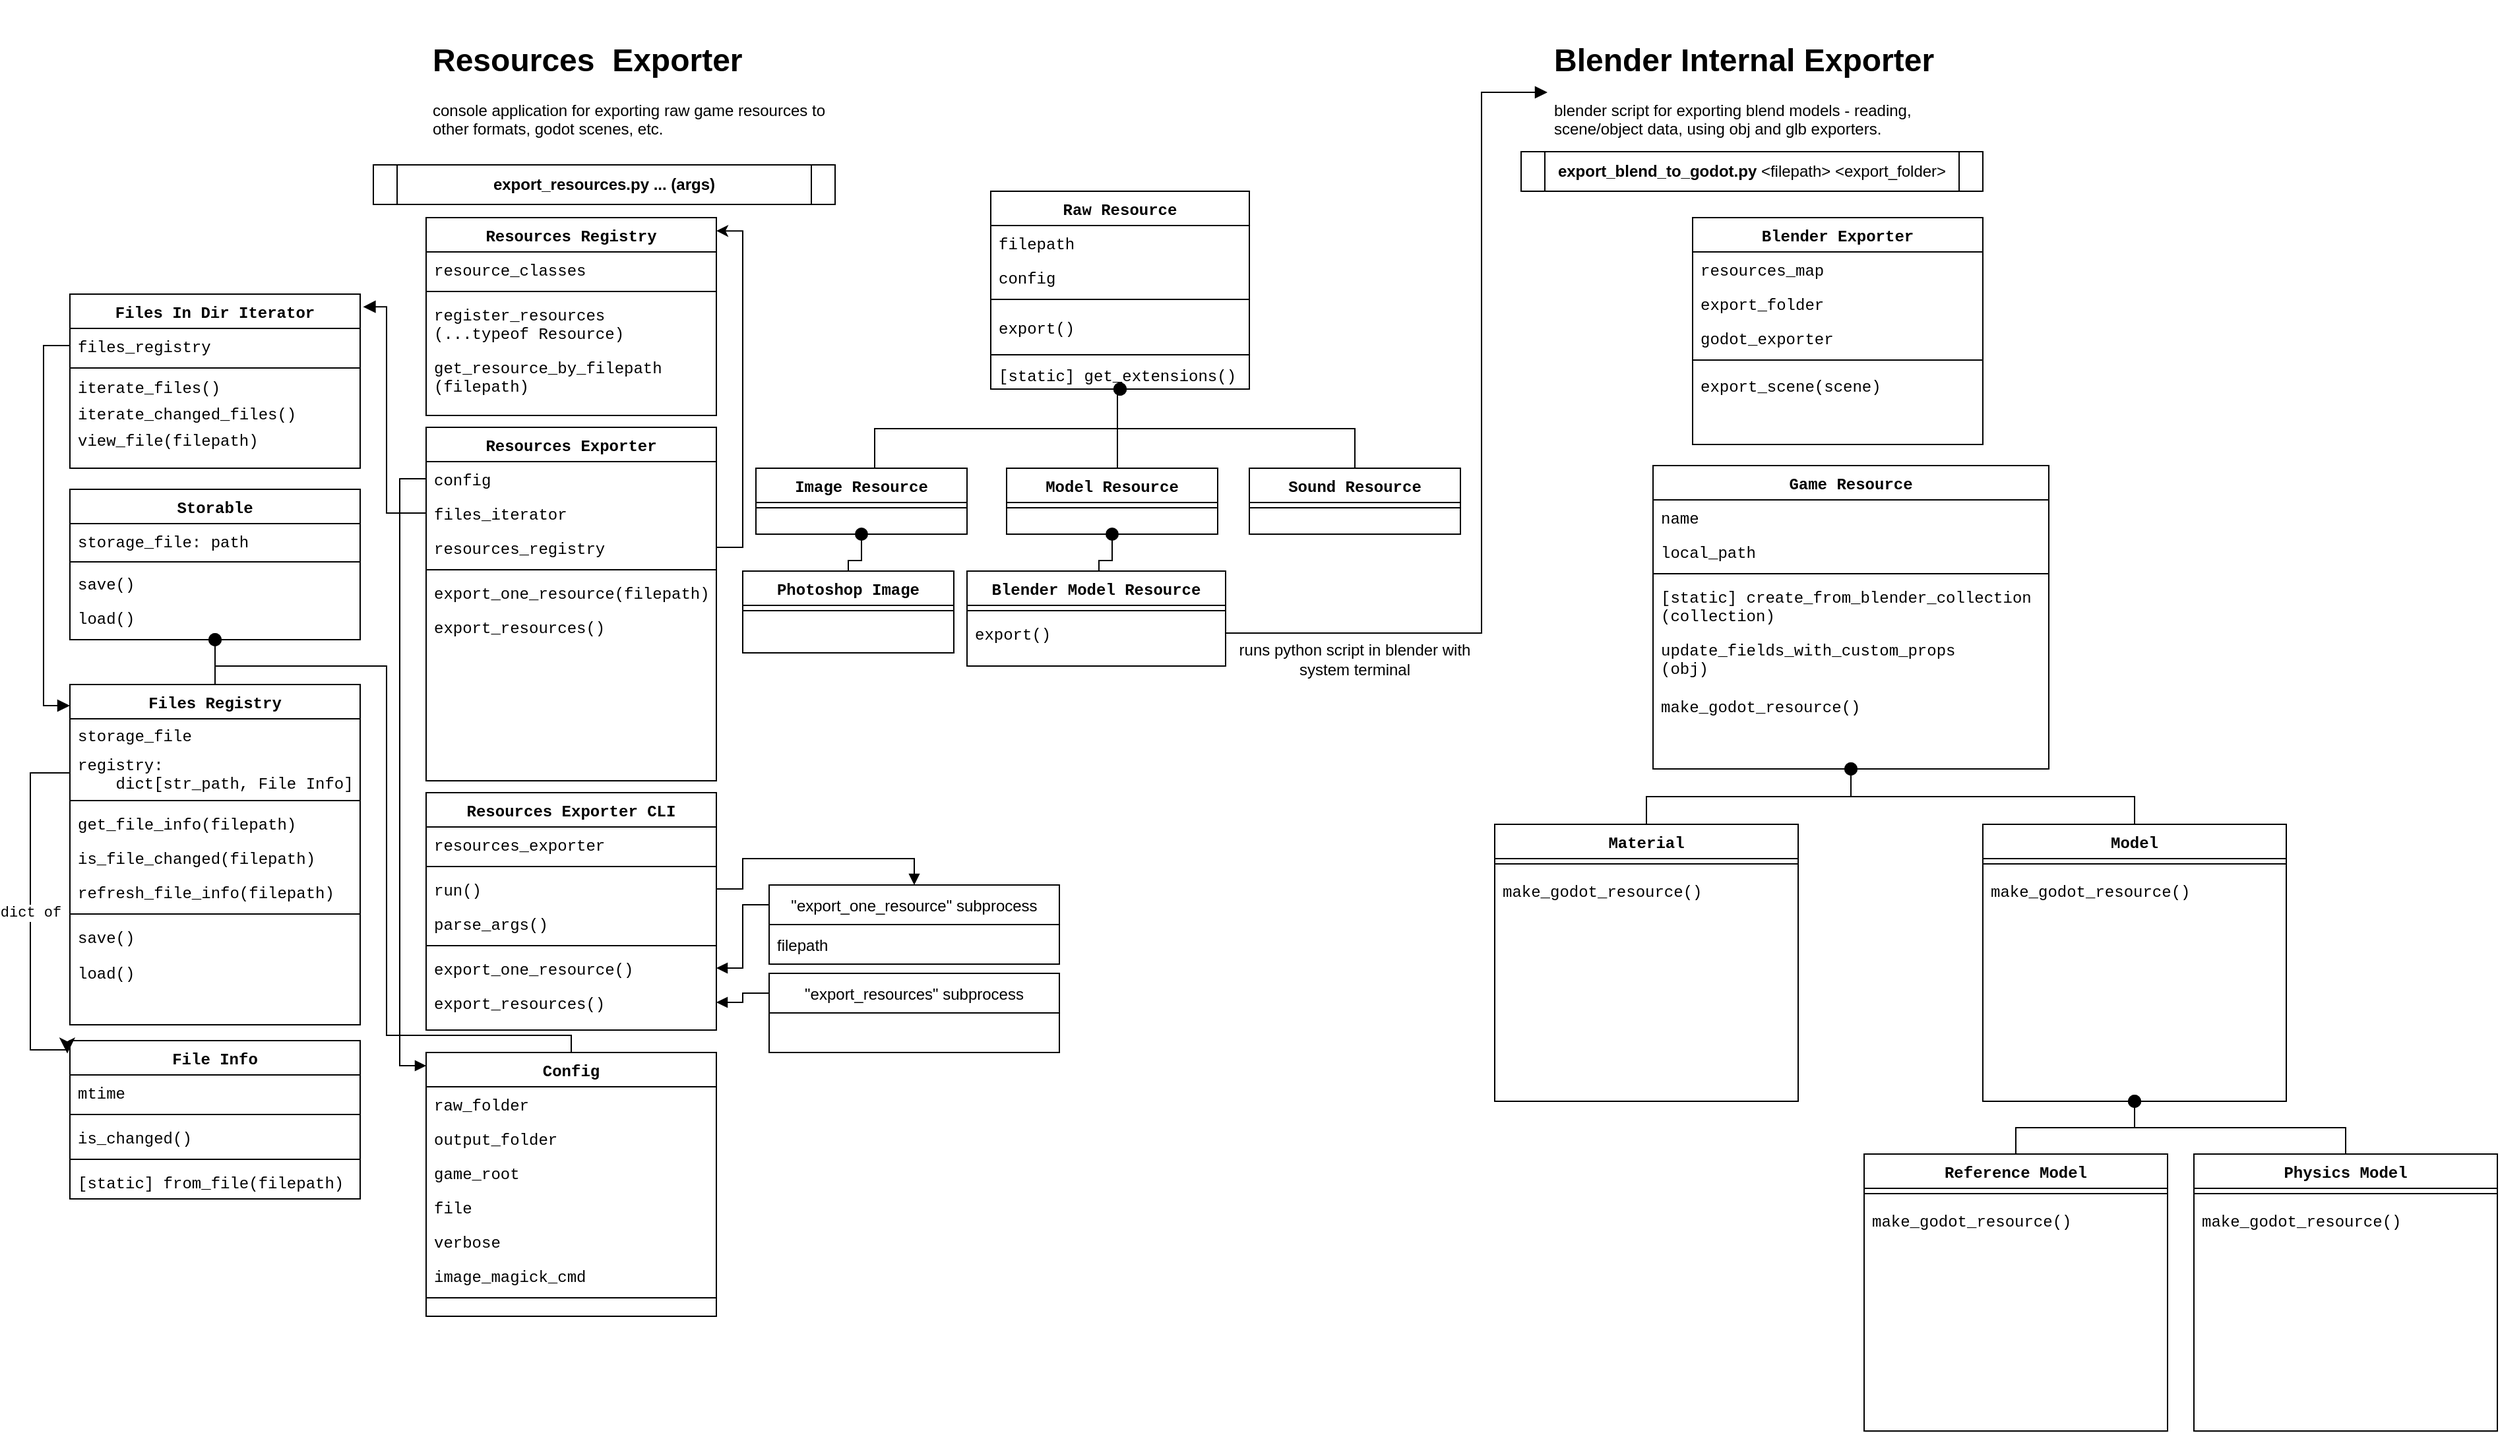 <mxfile>
    <diagram id="C5RBs43oDa-KdzZeNtuy" name="Page-1">
        <mxGraphModel dx="1926" dy="790" grid="1" gridSize="10" guides="1" tooltips="1" connect="1" arrows="1" fold="1" page="1" pageScale="1" pageWidth="827" pageHeight="1169" math="0" shadow="0">
            <root>
                <mxCell id="WIyWlLk6GJQsqaUBKTNV-0"/>
                <mxCell id="WIyWlLk6GJQsqaUBKTNV-1" parent="WIyWlLk6GJQsqaUBKTNV-0"/>
                <mxCell id="c6xl1h_z2JHwbLIEwf3H-21" value="Resources Exporter CLI" style="swimlane;fontStyle=1;align=center;verticalAlign=middle;childLayout=stackLayout;horizontal=1;startSize=26;horizontalStack=0;resizeParent=1;resizeLast=0;collapsible=1;marginBottom=0;rounded=0;shadow=0;strokeWidth=1;fontFamily=Courier New;fillColor=none;" parent="WIyWlLk6GJQsqaUBKTNV-1" vertex="1">
                    <mxGeometry x="-500" y="606" width="220" height="180" as="geometry">
                        <mxRectangle x="130" y="380" width="160" height="26" as="alternateBounds"/>
                    </mxGeometry>
                </mxCell>
                <mxCell id="jhQsmUmRTilyvKA3DxtM-33" value="resources_exporter" style="text;align=left;verticalAlign=middle;spacingLeft=4;spacingRight=4;overflow=hidden;rotatable=0;points=[[0,0.5],[1,0.5]];portConstraint=eastwest;fontFamily=Courier New;" parent="c6xl1h_z2JHwbLIEwf3H-21" vertex="1">
                    <mxGeometry y="26" width="220" height="26" as="geometry"/>
                </mxCell>
                <mxCell id="c6xl1h_z2JHwbLIEwf3H-24" value="" style="line;html=1;strokeWidth=1;align=left;verticalAlign=middle;spacingTop=-1;spacingLeft=3;spacingRight=3;rotatable=0;labelPosition=right;points=[];portConstraint=eastwest;fontFamily=Courier New;" parent="c6xl1h_z2JHwbLIEwf3H-21" vertex="1">
                    <mxGeometry y="52" width="220" height="8" as="geometry"/>
                </mxCell>
                <mxCell id="jhQsmUmRTilyvKA3DxtM-71" value="run()" style="text;align=left;verticalAlign=middle;spacingLeft=4;spacingRight=4;overflow=hidden;rotatable=0;points=[[0,0.5],[1,0.5]];portConstraint=eastwest;fontFamily=Courier New;" parent="c6xl1h_z2JHwbLIEwf3H-21" vertex="1">
                    <mxGeometry y="60" width="220" height="26" as="geometry"/>
                </mxCell>
                <mxCell id="jhQsmUmRTilyvKA3DxtM-89" value="parse_args()" style="text;align=left;verticalAlign=middle;spacingLeft=4;spacingRight=4;overflow=hidden;rotatable=0;points=[[0,0.5],[1,0.5]];portConstraint=eastwest;fontFamily=Courier New;" parent="c6xl1h_z2JHwbLIEwf3H-21" vertex="1">
                    <mxGeometry y="86" width="220" height="26" as="geometry"/>
                </mxCell>
                <mxCell id="jhQsmUmRTilyvKA3DxtM-87" value="" style="line;html=1;strokeWidth=1;align=left;verticalAlign=middle;spacingTop=-1;spacingLeft=3;spacingRight=3;rotatable=0;labelPosition=right;points=[];portConstraint=eastwest;fontFamily=Courier New;" parent="c6xl1h_z2JHwbLIEwf3H-21" vertex="1">
                    <mxGeometry y="112" width="220" height="8" as="geometry"/>
                </mxCell>
                <mxCell id="jhQsmUmRTilyvKA3DxtM-86" value="export_one_resource()" style="text;align=left;verticalAlign=middle;spacingLeft=4;spacingRight=4;overflow=hidden;rotatable=0;points=[[0,0.5],[1,0.5]];portConstraint=eastwest;fontFamily=Courier New;" parent="c6xl1h_z2JHwbLIEwf3H-21" vertex="1">
                    <mxGeometry y="120" width="220" height="26" as="geometry"/>
                </mxCell>
                <mxCell id="_D92xeyFvAOZaeoxFh6n-38" value="export_resources()" style="text;align=left;verticalAlign=middle;spacingLeft=4;spacingRight=4;overflow=hidden;rotatable=0;points=[[0,0.5],[1,0.5]];portConstraint=eastwest;fontFamily=Courier New;" parent="c6xl1h_z2JHwbLIEwf3H-21" vertex="1">
                    <mxGeometry y="146" width="220" height="26" as="geometry"/>
                </mxCell>
                <mxCell id="c6xl1h_z2JHwbLIEwf3H-27" value="Raw Resource" style="swimlane;fontStyle=1;align=center;verticalAlign=middle;childLayout=stackLayout;horizontal=1;startSize=26;horizontalStack=0;resizeParent=1;resizeLast=0;collapsible=1;marginBottom=0;rounded=0;shadow=0;strokeWidth=1;fontFamily=Courier New;" parent="WIyWlLk6GJQsqaUBKTNV-1" vertex="1">
                    <mxGeometry x="-72" y="150" width="196" height="150" as="geometry">
                        <mxRectangle x="130" y="380" width="160" height="26" as="alternateBounds"/>
                    </mxGeometry>
                </mxCell>
                <mxCell id="c6xl1h_z2JHwbLIEwf3H-28" value="filepath" style="text;align=left;verticalAlign=middle;spacingLeft=4;spacingRight=4;overflow=hidden;rotatable=0;points=[[0,0.5],[1,0.5]];portConstraint=eastwest;fontFamily=Courier New;" parent="c6xl1h_z2JHwbLIEwf3H-27" vertex="1">
                    <mxGeometry y="26" width="196" height="26" as="geometry"/>
                </mxCell>
                <mxCell id="19-NhH9bSRt3FmxIuw9o-63" value="config" style="text;align=left;verticalAlign=middle;spacingLeft=4;spacingRight=4;overflow=hidden;rotatable=0;points=[[0,0.5],[1,0.5]];portConstraint=eastwest;fontFamily=Courier New;" parent="c6xl1h_z2JHwbLIEwf3H-27" vertex="1">
                    <mxGeometry y="52" width="196" height="26" as="geometry"/>
                </mxCell>
                <mxCell id="c6xl1h_z2JHwbLIEwf3H-30" value="" style="line;html=1;strokeWidth=1;align=left;verticalAlign=middle;spacingTop=-1;spacingLeft=3;spacingRight=3;rotatable=0;labelPosition=right;points=[];portConstraint=eastwest;fontFamily=Courier New;" parent="c6xl1h_z2JHwbLIEwf3H-27" vertex="1">
                    <mxGeometry y="78" width="196" height="8" as="geometry"/>
                </mxCell>
                <mxCell id="c6xl1h_z2JHwbLIEwf3H-31" value="export()" style="text;align=left;verticalAlign=middle;spacingLeft=4;spacingRight=4;overflow=hidden;rotatable=0;points=[[0,0.5],[1,0.5]];portConstraint=eastwest;fontStyle=0;strokeColor=none;fontFamily=Courier New;" parent="c6xl1h_z2JHwbLIEwf3H-27" vertex="1">
                    <mxGeometry y="86" width="196" height="34" as="geometry"/>
                </mxCell>
                <mxCell id="_D92xeyFvAOZaeoxFh6n-43" value="" style="line;html=1;strokeWidth=1;align=left;verticalAlign=middle;spacingTop=-1;spacingLeft=3;spacingRight=3;rotatable=0;labelPosition=right;points=[];portConstraint=eastwest;fontFamily=Courier New;" parent="c6xl1h_z2JHwbLIEwf3H-27" vertex="1">
                    <mxGeometry y="120" width="196" height="8" as="geometry"/>
                </mxCell>
                <mxCell id="_D92xeyFvAOZaeoxFh6n-42" value="[static] get_extensions()" style="text;align=left;verticalAlign=middle;spacingLeft=4;spacingRight=4;overflow=hidden;rotatable=0;points=[[0,0.5],[1,0.5]];portConstraint=eastwest;fontStyle=0;fontFamily=Courier New;" parent="c6xl1h_z2JHwbLIEwf3H-27" vertex="1">
                    <mxGeometry y="128" width="196" height="22" as="geometry"/>
                </mxCell>
                <mxCell id="c6xl1h_z2JHwbLIEwf3H-65" style="edgeStyle=orthogonalEdgeStyle;rounded=0;orthogonalLoop=1;jettySize=auto;html=1;entryX=0.5;entryY=1;entryDx=0;entryDy=0;endArrow=oval;endFill=1;endSize=9;fontFamily=Courier New;verticalAlign=middle;" parent="WIyWlLk6GJQsqaUBKTNV-1" source="c6xl1h_z2JHwbLIEwf3H-39" target="c6xl1h_z2JHwbLIEwf3H-27" edge="1">
                    <mxGeometry relative="1" as="geometry">
                        <Array as="points">
                            <mxPoint x="-160" y="330"/>
                            <mxPoint x="24" y="330"/>
                        </Array>
                    </mxGeometry>
                </mxCell>
                <mxCell id="c6xl1h_z2JHwbLIEwf3H-39" value="Image Resource" style="swimlane;fontStyle=1;align=center;verticalAlign=middle;childLayout=stackLayout;horizontal=1;startSize=26;horizontalStack=0;resizeParent=1;resizeLast=0;collapsible=1;marginBottom=0;rounded=0;shadow=0;strokeWidth=1;fontFamily=Courier New;backgroundColor=#000;backgroundOutline=0;sketch=0;glass=0;swimlaneLine=1;" parent="WIyWlLk6GJQsqaUBKTNV-1" vertex="1">
                    <mxGeometry x="-250" y="360" width="160" height="50" as="geometry">
                        <mxRectangle x="130" y="380" width="160" height="26" as="alternateBounds"/>
                    </mxGeometry>
                </mxCell>
                <mxCell id="c6xl1h_z2JHwbLIEwf3H-41" value="" style="line;html=1;strokeWidth=1;align=left;verticalAlign=middle;spacingTop=-1;spacingLeft=3;spacingRight=3;rotatable=0;labelPosition=right;points=[];portConstraint=eastwest;fontFamily=Courier New;" parent="c6xl1h_z2JHwbLIEwf3H-39" vertex="1">
                    <mxGeometry y="26" width="160" height="8" as="geometry"/>
                </mxCell>
                <mxCell id="c6xl1h_z2JHwbLIEwf3H-64" style="edgeStyle=orthogonalEdgeStyle;rounded=0;orthogonalLoop=1;jettySize=auto;html=1;entryX=0.5;entryY=1;entryDx=0;entryDy=0;endArrow=oval;endFill=1;endSize=9;fontFamily=Courier New;verticalAlign=middle;" parent="WIyWlLk6GJQsqaUBKTNV-1" source="c6xl1h_z2JHwbLIEwf3H-45" target="c6xl1h_z2JHwbLIEwf3H-27" edge="1">
                    <mxGeometry relative="1" as="geometry">
                        <Array as="points">
                            <mxPoint x="24" y="330"/>
                            <mxPoint x="24" y="330"/>
                        </Array>
                    </mxGeometry>
                </mxCell>
                <mxCell id="c6xl1h_z2JHwbLIEwf3H-45" value="Model Resource" style="swimlane;fontStyle=1;align=center;verticalAlign=middle;childLayout=stackLayout;horizontal=1;startSize=26;horizontalStack=0;resizeParent=1;resizeLast=0;collapsible=1;marginBottom=0;rounded=0;shadow=0;strokeWidth=1;fontFamily=Courier New;" parent="WIyWlLk6GJQsqaUBKTNV-1" vertex="1">
                    <mxGeometry x="-60" y="360" width="160" height="50" as="geometry">
                        <mxRectangle x="130" y="380" width="160" height="26" as="alternateBounds"/>
                    </mxGeometry>
                </mxCell>
                <mxCell id="c6xl1h_z2JHwbLIEwf3H-47" value="" style="line;html=1;strokeWidth=1;align=left;verticalAlign=middle;spacingTop=-1;spacingLeft=3;spacingRight=3;rotatable=0;labelPosition=right;points=[];portConstraint=eastwest;fontFamily=Courier New;" parent="c6xl1h_z2JHwbLIEwf3H-45" vertex="1">
                    <mxGeometry y="26" width="160" height="8" as="geometry"/>
                </mxCell>
                <mxCell id="c6xl1h_z2JHwbLIEwf3H-63" style="edgeStyle=orthogonalEdgeStyle;rounded=0;orthogonalLoop=1;jettySize=auto;html=1;entryX=0.5;entryY=1;entryDx=0;entryDy=0;endArrow=oval;endFill=1;endSize=9;fontFamily=Courier New;verticalAlign=middle;" parent="WIyWlLk6GJQsqaUBKTNV-1" source="c6xl1h_z2JHwbLIEwf3H-52" target="c6xl1h_z2JHwbLIEwf3H-27" edge="1">
                    <mxGeometry relative="1" as="geometry">
                        <Array as="points">
                            <mxPoint x="204" y="330"/>
                            <mxPoint x="24" y="330"/>
                        </Array>
                    </mxGeometry>
                </mxCell>
                <mxCell id="c6xl1h_z2JHwbLIEwf3H-52" value="Sound Resource" style="swimlane;fontStyle=1;align=center;verticalAlign=middle;childLayout=stackLayout;horizontal=1;startSize=26;horizontalStack=0;resizeParent=1;resizeLast=0;collapsible=1;marginBottom=0;rounded=0;shadow=0;strokeWidth=1;fontFamily=Courier New;" parent="WIyWlLk6GJQsqaUBKTNV-1" vertex="1">
                    <mxGeometry x="124" y="360" width="160" height="50" as="geometry">
                        <mxRectangle x="560" y="820" width="160" height="26" as="alternateBounds"/>
                    </mxGeometry>
                </mxCell>
                <mxCell id="c6xl1h_z2JHwbLIEwf3H-54" value="" style="line;html=1;strokeWidth=1;align=left;verticalAlign=middle;spacingTop=-1;spacingLeft=3;spacingRight=3;rotatable=0;labelPosition=right;points=[];portConstraint=eastwest;fontFamily=Courier New;" parent="c6xl1h_z2JHwbLIEwf3H-52" vertex="1">
                    <mxGeometry y="26" width="160" height="8" as="geometry"/>
                </mxCell>
                <mxCell id="jhQsmUmRTilyvKA3DxtM-18" style="edgeStyle=orthogonalEdgeStyle;rounded=0;orthogonalLoop=1;jettySize=auto;html=1;entryX=0.5;entryY=1;entryDx=0;entryDy=0;endArrow=oval;endFill=1;endSize=9;verticalAlign=middle;" parent="WIyWlLk6GJQsqaUBKTNV-1" source="jhQsmUmRTilyvKA3DxtM-16" target="c6xl1h_z2JHwbLIEwf3H-45" edge="1">
                    <mxGeometry relative="1" as="geometry">
                        <Array as="points">
                            <mxPoint x="10" y="430"/>
                            <mxPoint x="20" y="430"/>
                        </Array>
                    </mxGeometry>
                </mxCell>
                <mxCell id="jhQsmUmRTilyvKA3DxtM-16" value="Blender Model Resource" style="swimlane;fontStyle=1;align=center;verticalAlign=middle;childLayout=stackLayout;horizontal=1;startSize=26;horizontalStack=0;resizeParent=1;resizeLast=0;collapsible=1;marginBottom=0;rounded=0;shadow=0;strokeWidth=1;fontFamily=Courier New;" parent="WIyWlLk6GJQsqaUBKTNV-1" vertex="1">
                    <mxGeometry x="-90" y="438" width="196" height="72" as="geometry">
                        <mxRectangle x="130" y="380" width="160" height="26" as="alternateBounds"/>
                    </mxGeometry>
                </mxCell>
                <mxCell id="jhQsmUmRTilyvKA3DxtM-17" value="" style="line;html=1;strokeWidth=1;align=left;verticalAlign=middle;spacingTop=-1;spacingLeft=3;spacingRight=3;rotatable=0;labelPosition=right;points=[];portConstraint=eastwest;fontFamily=Courier New;" parent="jhQsmUmRTilyvKA3DxtM-16" vertex="1">
                    <mxGeometry y="26" width="196" height="8" as="geometry"/>
                </mxCell>
                <mxCell id="jhQsmUmRTilyvKA3DxtM-109" value="export()" style="text;align=left;verticalAlign=middle;spacingLeft=4;spacingRight=4;overflow=hidden;rotatable=0;points=[[0,0.5],[1,0.5]];portConstraint=eastwest;fontStyle=0;strokeColor=none;fontFamily=Courier New;" parent="jhQsmUmRTilyvKA3DxtM-16" vertex="1">
                    <mxGeometry y="34" width="196" height="26" as="geometry"/>
                </mxCell>
                <mxCell id="jhQsmUmRTilyvKA3DxtM-23" style="edgeStyle=orthogonalEdgeStyle;rounded=0;orthogonalLoop=1;jettySize=auto;html=1;entryX=0.5;entryY=1;entryDx=0;entryDy=0;endArrow=oval;endFill=1;endSize=9;verticalAlign=middle;" parent="WIyWlLk6GJQsqaUBKTNV-1" source="jhQsmUmRTilyvKA3DxtM-21" target="c6xl1h_z2JHwbLIEwf3H-39" edge="1">
                    <mxGeometry relative="1" as="geometry">
                        <Array as="points">
                            <mxPoint x="-180" y="430"/>
                            <mxPoint x="-170" y="430"/>
                        </Array>
                    </mxGeometry>
                </mxCell>
                <mxCell id="jhQsmUmRTilyvKA3DxtM-21" value="Photoshop Image" style="swimlane;fontStyle=1;align=center;verticalAlign=middle;childLayout=stackLayout;horizontal=1;startSize=26;horizontalStack=0;resizeParent=1;resizeLast=0;collapsible=1;marginBottom=0;rounded=0;shadow=0;strokeWidth=1;fontFamily=Courier New;" parent="WIyWlLk6GJQsqaUBKTNV-1" vertex="1">
                    <mxGeometry x="-260" y="438" width="160" height="62" as="geometry">
                        <mxRectangle x="130" y="380" width="160" height="26" as="alternateBounds"/>
                    </mxGeometry>
                </mxCell>
                <mxCell id="jhQsmUmRTilyvKA3DxtM-22" value="" style="line;html=1;strokeWidth=1;align=left;verticalAlign=middle;spacingTop=-1;spacingLeft=3;spacingRight=3;rotatable=0;labelPosition=right;points=[];portConstraint=eastwest;fontFamily=Courier New;" parent="jhQsmUmRTilyvKA3DxtM-21" vertex="1">
                    <mxGeometry y="26" width="160" height="8" as="geometry"/>
                </mxCell>
                <mxCell id="jhQsmUmRTilyvKA3DxtM-34" value="Resources Exporter" style="swimlane;fontStyle=1;align=center;verticalAlign=middle;childLayout=stackLayout;horizontal=1;startSize=26;horizontalStack=0;resizeParent=1;resizeLast=0;collapsible=1;marginBottom=0;rounded=0;shadow=0;strokeWidth=1;fontFamily=Courier New;" parent="WIyWlLk6GJQsqaUBKTNV-1" vertex="1">
                    <mxGeometry x="-500" y="329" width="220" height="268" as="geometry">
                        <mxRectangle x="130" y="380" width="160" height="26" as="alternateBounds"/>
                    </mxGeometry>
                </mxCell>
                <mxCell id="jhQsmUmRTilyvKA3DxtM-126" value="config" style="text;align=left;verticalAlign=middle;spacingLeft=4;spacingRight=4;overflow=hidden;rotatable=0;points=[[0,0.5],[1,0.5]];portConstraint=eastwest;fontFamily=Courier New;" parent="jhQsmUmRTilyvKA3DxtM-34" vertex="1">
                    <mxGeometry y="26" width="220" height="26" as="geometry"/>
                </mxCell>
                <mxCell id="jhQsmUmRTilyvKA3DxtM-155" value="files_iterator" style="text;align=left;verticalAlign=middle;spacingLeft=4;spacingRight=4;overflow=hidden;rotatable=0;points=[[0,0.5],[1,0.5]];portConstraint=eastwest;fontFamily=Courier New;" parent="jhQsmUmRTilyvKA3DxtM-34" vertex="1">
                    <mxGeometry y="52" width="220" height="26" as="geometry"/>
                </mxCell>
                <mxCell id="sBPC1AFE9dZ-S-b9SYO--12" value="resources_registry" style="text;align=left;verticalAlign=middle;spacingLeft=4;spacingRight=4;overflow=hidden;rotatable=0;points=[[0,0.5],[1,0.5]];portConstraint=eastwest;fontFamily=Courier New;" parent="jhQsmUmRTilyvKA3DxtM-34" vertex="1">
                    <mxGeometry y="78" width="220" height="26" as="geometry"/>
                </mxCell>
                <mxCell id="jhQsmUmRTilyvKA3DxtM-36" value="" style="line;html=1;strokeWidth=1;align=left;verticalAlign=middle;spacingTop=-1;spacingLeft=3;spacingRight=3;rotatable=0;labelPosition=right;points=[];portConstraint=eastwest;fontFamily=Courier New;" parent="jhQsmUmRTilyvKA3DxtM-34" vertex="1">
                    <mxGeometry y="104" width="220" height="8" as="geometry"/>
                </mxCell>
                <mxCell id="jhQsmUmRTilyvKA3DxtM-37" value="export_one_resource(filepath)" style="text;align=left;verticalAlign=middle;spacingLeft=4;spacingRight=4;overflow=hidden;rotatable=0;points=[[0,0.5],[1,0.5]];portConstraint=eastwest;fontFamily=Courier New;" parent="jhQsmUmRTilyvKA3DxtM-34" vertex="1">
                    <mxGeometry y="112" width="220" height="26" as="geometry"/>
                </mxCell>
                <mxCell id="jhQsmUmRTilyvKA3DxtM-96" value="export_resources()" style="text;align=left;verticalAlign=middle;spacingLeft=4;spacingRight=4;overflow=hidden;rotatable=0;points=[[0,0.5],[1,0.5]];portConstraint=eastwest;fontFamily=Courier New;" parent="jhQsmUmRTilyvKA3DxtM-34" vertex="1">
                    <mxGeometry y="138" width="220" height="26" as="geometry"/>
                </mxCell>
                <mxCell id="19-NhH9bSRt3FmxIuw9o-41" style="edgeStyle=orthogonalEdgeStyle;rounded=0;orthogonalLoop=1;jettySize=auto;html=1;entryX=0.5;entryY=1;entryDx=0;entryDy=0;endSize=9;endArrow=oval;endFill=1;exitX=0.5;exitY=0;exitDx=0;exitDy=0;" parent="WIyWlLk6GJQsqaUBKTNV-1" source="jhQsmUmRTilyvKA3DxtM-60" target="jhQsmUmRTilyvKA3DxtM-72" edge="1">
                    <mxGeometry relative="1" as="geometry">
                        <Array as="points">
                            <mxPoint x="-390" y="790"/>
                            <mxPoint x="-530" y="790"/>
                            <mxPoint x="-530" y="510"/>
                            <mxPoint x="-660" y="510"/>
                        </Array>
                    </mxGeometry>
                </mxCell>
                <mxCell id="jhQsmUmRTilyvKA3DxtM-60" value="Config" style="swimlane;fontStyle=1;align=center;verticalAlign=middle;childLayout=stackLayout;horizontal=1;startSize=26;horizontalStack=0;resizeParent=1;resizeLast=0;collapsible=1;marginBottom=0;rounded=0;shadow=0;strokeWidth=1;fontFamily=Courier New;" parent="WIyWlLk6GJQsqaUBKTNV-1" vertex="1">
                    <mxGeometry x="-500" y="803" width="220" height="200" as="geometry">
                        <mxRectangle x="130" y="380" width="160" height="26" as="alternateBounds"/>
                    </mxGeometry>
                </mxCell>
                <mxCell id="jhQsmUmRTilyvKA3DxtM-62" value="raw_folder" style="text;align=left;verticalAlign=middle;spacingLeft=4;spacingRight=4;overflow=hidden;rotatable=0;points=[[0,0.5],[1,0.5]];portConstraint=eastwest;fontFamily=Courier New;" parent="jhQsmUmRTilyvKA3DxtM-60" vertex="1">
                    <mxGeometry y="26" width="220" height="26" as="geometry"/>
                </mxCell>
                <mxCell id="jhQsmUmRTilyvKA3DxtM-63" value="output_folder" style="text;align=left;verticalAlign=middle;spacingLeft=4;spacingRight=4;overflow=hidden;rotatable=0;points=[[0,0.5],[1,0.5]];portConstraint=eastwest;fontFamily=Courier New;" parent="jhQsmUmRTilyvKA3DxtM-60" vertex="1">
                    <mxGeometry y="52" width="220" height="26" as="geometry"/>
                </mxCell>
                <mxCell id="jhQsmUmRTilyvKA3DxtM-64" value="game_root" style="text;align=left;verticalAlign=middle;spacingLeft=4;spacingRight=4;overflow=hidden;rotatable=0;points=[[0,0.5],[1,0.5]];portConstraint=eastwest;fontFamily=Courier New;" parent="jhQsmUmRTilyvKA3DxtM-60" vertex="1">
                    <mxGeometry y="78" width="220" height="26" as="geometry"/>
                </mxCell>
                <mxCell id="jhQsmUmRTilyvKA3DxtM-65" value="file" style="text;align=left;verticalAlign=middle;spacingLeft=4;spacingRight=4;overflow=hidden;rotatable=0;points=[[0,0.5],[1,0.5]];portConstraint=eastwest;fontFamily=Courier New;" parent="jhQsmUmRTilyvKA3DxtM-60" vertex="1">
                    <mxGeometry y="104" width="220" height="26" as="geometry"/>
                </mxCell>
                <mxCell id="jhQsmUmRTilyvKA3DxtM-66" value="verbose" style="text;align=left;verticalAlign=middle;spacingLeft=4;spacingRight=4;overflow=hidden;rotatable=0;points=[[0,0.5],[1,0.5]];portConstraint=eastwest;fontFamily=Courier New;" parent="jhQsmUmRTilyvKA3DxtM-60" vertex="1">
                    <mxGeometry y="130" width="220" height="26" as="geometry"/>
                </mxCell>
                <mxCell id="jhQsmUmRTilyvKA3DxtM-67" value="image_magick_cmd" style="text;align=left;verticalAlign=middle;spacingLeft=4;spacingRight=4;overflow=hidden;rotatable=0;points=[[0,0.5],[1,0.5]];portConstraint=eastwest;fontFamily=Courier New;" parent="jhQsmUmRTilyvKA3DxtM-60" vertex="1">
                    <mxGeometry y="156" width="220" height="26" as="geometry"/>
                </mxCell>
                <mxCell id="jhQsmUmRTilyvKA3DxtM-68" value="" style="line;html=1;strokeWidth=1;align=left;verticalAlign=middle;spacingTop=-1;spacingLeft=3;spacingRight=3;rotatable=0;labelPosition=right;points=[];portConstraint=eastwest;fontFamily=Courier New;" parent="jhQsmUmRTilyvKA3DxtM-60" vertex="1">
                    <mxGeometry y="182" width="220" height="8" as="geometry"/>
                </mxCell>
                <mxCell id="jhQsmUmRTilyvKA3DxtM-72" value="Storable" style="swimlane;fontStyle=1;align=center;verticalAlign=middle;childLayout=stackLayout;horizontal=1;startSize=26;horizontalStack=0;resizeParent=1;resizeLast=0;collapsible=1;marginBottom=0;rounded=0;shadow=0;strokeWidth=1;fontFamily=Courier New;" parent="WIyWlLk6GJQsqaUBKTNV-1" vertex="1">
                    <mxGeometry x="-770" y="376" width="220" height="114" as="geometry">
                        <mxRectangle x="130" y="380" width="160" height="26" as="alternateBounds"/>
                    </mxGeometry>
                </mxCell>
                <mxCell id="jhQsmUmRTilyvKA3DxtM-73" value="storage_file: path" style="text;align=left;verticalAlign=middle;spacingLeft=4;spacingRight=4;overflow=hidden;rotatable=0;points=[[0,0.5],[1,0.5]];portConstraint=eastwest;fontFamily=Courier New;" parent="jhQsmUmRTilyvKA3DxtM-72" vertex="1">
                    <mxGeometry y="26" width="220" height="26" as="geometry"/>
                </mxCell>
                <mxCell id="19-NhH9bSRt3FmxIuw9o-34" value="" style="line;html=1;strokeWidth=1;align=left;verticalAlign=middle;spacingTop=-1;spacingLeft=3;spacingRight=3;rotatable=0;labelPosition=right;points=[];portConstraint=eastwest;fontFamily=Courier New;" parent="jhQsmUmRTilyvKA3DxtM-72" vertex="1">
                    <mxGeometry y="52" width="220" height="6" as="geometry"/>
                </mxCell>
                <mxCell id="19-NhH9bSRt3FmxIuw9o-36" value="save()" style="text;align=left;verticalAlign=middle;spacingLeft=4;spacingRight=4;overflow=hidden;rotatable=0;points=[[0,0.5],[1,0.5]];portConstraint=eastwest;fontFamily=Courier New;" parent="jhQsmUmRTilyvKA3DxtM-72" vertex="1">
                    <mxGeometry y="58" width="220" height="26" as="geometry"/>
                </mxCell>
                <mxCell id="19-NhH9bSRt3FmxIuw9o-35" value="load()" style="text;align=left;verticalAlign=middle;spacingLeft=4;spacingRight=4;overflow=hidden;rotatable=0;points=[[0,0.5],[1,0.5]];portConstraint=eastwest;fontFamily=Courier New;" parent="jhQsmUmRTilyvKA3DxtM-72" vertex="1">
                    <mxGeometry y="84" width="220" height="26" as="geometry"/>
                </mxCell>
                <mxCell id="jhQsmUmRTilyvKA3DxtM-103" value="Blender Exporter" style="swimlane;fontStyle=1;align=center;verticalAlign=middle;childLayout=stackLayout;horizontal=1;startSize=26;horizontalStack=0;resizeParent=1;resizeLast=0;collapsible=1;marginBottom=0;rounded=0;shadow=0;strokeWidth=1;fontFamily=Courier New;" parent="WIyWlLk6GJQsqaUBKTNV-1" vertex="1">
                    <mxGeometry x="460" y="170" width="220" height="172" as="geometry">
                        <mxRectangle x="130" y="380" width="160" height="26" as="alternateBounds"/>
                    </mxGeometry>
                </mxCell>
                <mxCell id="jhQsmUmRTilyvKA3DxtM-104" value="resources_map" style="text;align=left;verticalAlign=middle;spacingLeft=4;spacingRight=4;overflow=hidden;rotatable=0;points=[[0,0.5],[1,0.5]];portConstraint=eastwest;fontFamily=Courier New;" parent="jhQsmUmRTilyvKA3DxtM-103" vertex="1">
                    <mxGeometry y="26" width="220" height="26" as="geometry"/>
                </mxCell>
                <mxCell id="FAX2SLDaxfP_9uKnrwLs-0" value="export_folder" style="text;align=left;verticalAlign=middle;spacingLeft=4;spacingRight=4;overflow=hidden;rotatable=0;points=[[0,0.5],[1,0.5]];portConstraint=eastwest;fontFamily=Courier New;" parent="jhQsmUmRTilyvKA3DxtM-103" vertex="1">
                    <mxGeometry y="52" width="220" height="26" as="geometry"/>
                </mxCell>
                <mxCell id="l1i0Z05MDgAVGQ6-mwnq-31" value="godot_exporter" style="text;align=left;verticalAlign=middle;spacingLeft=4;spacingRight=4;overflow=hidden;rotatable=0;points=[[0,0.5],[1,0.5]];portConstraint=eastwest;fontFamily=Courier New;" parent="jhQsmUmRTilyvKA3DxtM-103" vertex="1">
                    <mxGeometry y="78" width="220" height="26" as="geometry"/>
                </mxCell>
                <mxCell id="jhQsmUmRTilyvKA3DxtM-105" value="" style="line;html=1;strokeWidth=1;align=left;verticalAlign=middle;spacingTop=-1;spacingLeft=3;spacingRight=3;rotatable=0;labelPosition=right;points=[];portConstraint=eastwest;fontFamily=Courier New;" parent="jhQsmUmRTilyvKA3DxtM-103" vertex="1">
                    <mxGeometry y="104" width="220" height="8" as="geometry"/>
                </mxCell>
                <mxCell id="_D92xeyFvAOZaeoxFh6n-2" value="export_scene(scene)" style="text;align=left;verticalAlign=middle;spacingLeft=4;spacingRight=4;overflow=hidden;rotatable=0;points=[[0,0.5],[1,0.5]];portConstraint=eastwest;fontFamily=Courier New;" parent="jhQsmUmRTilyvKA3DxtM-103" vertex="1">
                    <mxGeometry y="112" width="220" height="30" as="geometry"/>
                </mxCell>
                <mxCell id="jhQsmUmRTilyvKA3DxtM-120" value="&lt;h1&gt;Resources&amp;nbsp; Exporter&lt;/h1&gt;&lt;div&gt;console application for exporting raw game resources to other formats, godot scenes, etc.&lt;/div&gt;" style="text;html=1;strokeColor=none;fillColor=none;spacing=5;spacingTop=-20;whiteSpace=wrap;overflow=hidden;rounded=0;verticalAlign=middle;" parent="WIyWlLk6GJQsqaUBKTNV-1" vertex="1">
                    <mxGeometry x="-500" y="20" width="330" height="110" as="geometry"/>
                </mxCell>
                <mxCell id="jhQsmUmRTilyvKA3DxtM-121" value="&lt;h1&gt;Blender Internal Exporter&lt;/h1&gt;&lt;div&gt;blender script for exporting blend models - reading, scene/object data, using obj and glb exporters.&lt;/div&gt;" style="text;html=1;strokeColor=none;fillColor=none;spacing=5;spacingTop=-20;whiteSpace=wrap;overflow=hidden;rounded=0;verticalAlign=middle;" parent="WIyWlLk6GJQsqaUBKTNV-1" vertex="1">
                    <mxGeometry x="350" y="20" width="330" height="110" as="geometry"/>
                </mxCell>
                <mxCell id="jhQsmUmRTilyvKA3DxtM-124" style="edgeStyle=orthogonalEdgeStyle;rounded=0;orthogonalLoop=1;jettySize=auto;html=1;entryX=0;entryY=0.5;entryDx=0;entryDy=0;endArrow=block;endFill=1;endSize=7;verticalAlign=middle;" parent="WIyWlLk6GJQsqaUBKTNV-1" source="jhQsmUmRTilyvKA3DxtM-109" target="jhQsmUmRTilyvKA3DxtM-121" edge="1">
                    <mxGeometry relative="1" as="geometry">
                        <Array as="points">
                            <mxPoint x="300" y="485"/>
                            <mxPoint x="300" y="75"/>
                        </Array>
                    </mxGeometry>
                </mxCell>
                <mxCell id="jhQsmUmRTilyvKA3DxtM-125" value="runs python script in blender with system terminal" style="text;html=1;align=center;verticalAlign=middle;whiteSpace=wrap;rounded=0;" parent="WIyWlLk6GJQsqaUBKTNV-1" vertex="1">
                    <mxGeometry x="114" y="490" width="180" height="30" as="geometry"/>
                </mxCell>
                <mxCell id="jhQsmUmRTilyvKA3DxtM-132" value="Files In Dir Iterator" style="swimlane;fontStyle=1;align=center;verticalAlign=middle;childLayout=stackLayout;horizontal=1;startSize=26;horizontalStack=0;resizeParent=1;resizeLast=0;collapsible=1;marginBottom=0;rounded=0;shadow=0;strokeWidth=1;fontFamily=Courier New;fillColor=none;" parent="WIyWlLk6GJQsqaUBKTNV-1" vertex="1">
                    <mxGeometry x="-770" y="228" width="220" height="132" as="geometry">
                        <mxRectangle x="130" y="380" width="160" height="26" as="alternateBounds"/>
                    </mxGeometry>
                </mxCell>
                <mxCell id="jhQsmUmRTilyvKA3DxtM-133" value="files_registry" style="text;align=left;verticalAlign=middle;spacingLeft=4;spacingRight=4;overflow=hidden;rotatable=0;points=[[0,0.5],[1,0.5]];portConstraint=eastwest;fontFamily=Courier New;" parent="jhQsmUmRTilyvKA3DxtM-132" vertex="1">
                    <mxGeometry y="26" width="220" height="26" as="geometry"/>
                </mxCell>
                <mxCell id="jhQsmUmRTilyvKA3DxtM-134" value="" style="line;html=1;strokeWidth=1;align=left;verticalAlign=middle;spacingTop=-1;spacingLeft=3;spacingRight=3;rotatable=0;labelPosition=right;points=[];portConstraint=eastwest;fontFamily=Courier New;" parent="jhQsmUmRTilyvKA3DxtM-132" vertex="1">
                    <mxGeometry y="52" width="220" height="8" as="geometry"/>
                </mxCell>
                <mxCell id="jhQsmUmRTilyvKA3DxtM-135" value="iterate_files()" style="text;align=left;verticalAlign=middle;spacingLeft=4;spacingRight=4;overflow=hidden;rotatable=0;points=[[0,0.5],[1,0.5]];portConstraint=eastwest;fontFamily=Courier New;" parent="jhQsmUmRTilyvKA3DxtM-132" vertex="1">
                    <mxGeometry y="60" width="220" height="20" as="geometry"/>
                </mxCell>
                <mxCell id="jhQsmUmRTilyvKA3DxtM-149" value="iterate_changed_files()" style="text;align=left;verticalAlign=middle;spacingLeft=4;spacingRight=4;overflow=hidden;rotatable=0;points=[[0,0.5],[1,0.5]];portConstraint=eastwest;fontFamily=Courier New;" parent="jhQsmUmRTilyvKA3DxtM-132" vertex="1">
                    <mxGeometry y="80" width="220" height="20" as="geometry"/>
                </mxCell>
                <mxCell id="19-NhH9bSRt3FmxIuw9o-50" value="view_file(filepath)" style="text;align=left;verticalAlign=middle;spacingLeft=4;spacingRight=4;overflow=hidden;rotatable=0;points=[[0,0.5],[1,0.5]];portConstraint=eastwest;fontFamily=Courier New;" parent="jhQsmUmRTilyvKA3DxtM-132" vertex="1">
                    <mxGeometry y="100" width="220" height="20" as="geometry"/>
                </mxCell>
                <mxCell id="19-NhH9bSRt3FmxIuw9o-42" style="edgeStyle=orthogonalEdgeStyle;rounded=0;orthogonalLoop=1;jettySize=auto;html=1;entryX=0.5;entryY=1;entryDx=0;entryDy=0;endArrow=oval;endFill=1;endSize=9;" parent="WIyWlLk6GJQsqaUBKTNV-1" source="jhQsmUmRTilyvKA3DxtM-140" target="jhQsmUmRTilyvKA3DxtM-72" edge="1">
                    <mxGeometry relative="1" as="geometry"/>
                </mxCell>
                <mxCell id="jhQsmUmRTilyvKA3DxtM-140" value="Files Registry" style="swimlane;fontStyle=1;align=center;verticalAlign=middle;childLayout=stackLayout;horizontal=1;startSize=26;horizontalStack=0;resizeParent=1;resizeLast=0;collapsible=1;marginBottom=0;rounded=0;shadow=0;strokeWidth=1;fontFamily=Courier New;fillColor=none;" parent="WIyWlLk6GJQsqaUBKTNV-1" vertex="1">
                    <mxGeometry x="-770" y="524" width="220" height="258" as="geometry">
                        <mxRectangle x="130" y="380" width="160" height="26" as="alternateBounds"/>
                    </mxGeometry>
                </mxCell>
                <mxCell id="19-NhH9bSRt3FmxIuw9o-14" value="storage_file" style="text;align=left;verticalAlign=middle;spacingLeft=4;spacingRight=4;overflow=hidden;rotatable=0;points=[[0,0.5],[1,0.5]];portConstraint=eastwest;fontFamily=Courier New;" parent="jhQsmUmRTilyvKA3DxtM-140" vertex="1">
                    <mxGeometry y="26" width="220" height="24" as="geometry"/>
                </mxCell>
                <mxCell id="jhQsmUmRTilyvKA3DxtM-152" value="registry: &#10;    dict[str_path, File Info]" style="text;align=left;verticalAlign=middle;spacingLeft=4;spacingRight=4;overflow=hidden;rotatable=0;points=[[0,0.5],[1,0.5]];portConstraint=eastwest;fontFamily=Courier New;" parent="jhQsmUmRTilyvKA3DxtM-140" vertex="1">
                    <mxGeometry y="50" width="220" height="34" as="geometry"/>
                </mxCell>
                <mxCell id="jhQsmUmRTilyvKA3DxtM-142" value="" style="line;html=1;strokeWidth=1;align=left;verticalAlign=middle;spacingTop=-1;spacingLeft=3;spacingRight=3;rotatable=0;labelPosition=right;points=[];portConstraint=eastwest;fontFamily=Courier New;" parent="jhQsmUmRTilyvKA3DxtM-140" vertex="1">
                    <mxGeometry y="84" width="220" height="8" as="geometry"/>
                </mxCell>
                <mxCell id="jhQsmUmRTilyvKA3DxtM-143" value="get_file_info(filepath)" style="text;align=left;verticalAlign=middle;spacingLeft=4;spacingRight=4;overflow=hidden;rotatable=0;points=[[0,0.5],[1,0.5]];portConstraint=eastwest;fontFamily=Courier New;" parent="jhQsmUmRTilyvKA3DxtM-140" vertex="1">
                    <mxGeometry y="92" width="220" height="26" as="geometry"/>
                </mxCell>
                <mxCell id="jhQsmUmRTilyvKA3DxtM-150" value="is_file_changed(filepath)" style="text;align=left;verticalAlign=middle;spacingLeft=4;spacingRight=4;overflow=hidden;rotatable=0;points=[[0,0.5],[1,0.5]];portConstraint=eastwest;fontFamily=Courier New;" parent="jhQsmUmRTilyvKA3DxtM-140" vertex="1">
                    <mxGeometry y="118" width="220" height="26" as="geometry"/>
                </mxCell>
                <mxCell id="jhQsmUmRTilyvKA3DxtM-151" value="refresh_file_info(filepath)" style="text;align=left;verticalAlign=middle;spacingLeft=4;spacingRight=4;overflow=hidden;rotatable=0;points=[[0,0.5],[1,0.5]];portConstraint=eastwest;fontFamily=Courier New;" parent="jhQsmUmRTilyvKA3DxtM-140" vertex="1">
                    <mxGeometry y="144" width="220" height="26" as="geometry"/>
                </mxCell>
                <mxCell id="jhQsmUmRTilyvKA3DxtM-145" value="" style="line;html=1;strokeWidth=1;align=left;verticalAlign=middle;spacingTop=-1;spacingLeft=3;spacingRight=3;rotatable=0;labelPosition=right;points=[];portConstraint=eastwest;fontFamily=Courier New;" parent="jhQsmUmRTilyvKA3DxtM-140" vertex="1">
                    <mxGeometry y="170" width="220" height="8" as="geometry"/>
                </mxCell>
                <mxCell id="jhQsmUmRTilyvKA3DxtM-146" value="save()" style="text;align=left;verticalAlign=middle;spacingLeft=4;spacingRight=4;overflow=hidden;rotatable=0;points=[[0,0.5],[1,0.5]];portConstraint=eastwest;fontFamily=Courier New;" parent="jhQsmUmRTilyvKA3DxtM-140" vertex="1">
                    <mxGeometry y="178" width="220" height="26" as="geometry"/>
                </mxCell>
                <mxCell id="jhQsmUmRTilyvKA3DxtM-147" value="load()" style="text;align=left;verticalAlign=middle;spacingLeft=4;spacingRight=4;overflow=hidden;rotatable=0;points=[[0,0.5],[1,0.5]];portConstraint=eastwest;fontFamily=Courier New;" parent="jhQsmUmRTilyvKA3DxtM-140" vertex="1">
                    <mxGeometry y="204" width="220" height="28" as="geometry"/>
                </mxCell>
                <mxCell id="jhQsmUmRTilyvKA3DxtM-154" style="edgeStyle=orthogonalEdgeStyle;rounded=0;orthogonalLoop=1;jettySize=auto;html=1;entryX=0;entryY=0.062;entryDx=0;entryDy=0;entryPerimeter=0;endArrow=block;endFill=1;endSize=7;verticalAlign=middle;" parent="WIyWlLk6GJQsqaUBKTNV-1" source="jhQsmUmRTilyvKA3DxtM-133" target="jhQsmUmRTilyvKA3DxtM-140" edge="1">
                    <mxGeometry relative="1" as="geometry"/>
                </mxCell>
                <mxCell id="jhQsmUmRTilyvKA3DxtM-157" style="edgeStyle=orthogonalEdgeStyle;rounded=0;orthogonalLoop=1;jettySize=auto;html=1;exitX=0;exitY=0.5;exitDx=0;exitDy=0;entryX=1.01;entryY=0.073;entryDx=0;entryDy=0;entryPerimeter=0;endArrow=block;endFill=1;endSize=7;verticalAlign=middle;" parent="WIyWlLk6GJQsqaUBKTNV-1" source="jhQsmUmRTilyvKA3DxtM-155" target="jhQsmUmRTilyvKA3DxtM-132" edge="1">
                    <mxGeometry relative="1" as="geometry">
                        <Array as="points">
                            <mxPoint x="-530" y="394"/>
                            <mxPoint x="-530" y="238"/>
                        </Array>
                    </mxGeometry>
                </mxCell>
                <mxCell id="jhQsmUmRTilyvKA3DxtM-167" value="Game Resource" style="swimlane;fontStyle=1;align=center;verticalAlign=middle;childLayout=stackLayout;horizontal=1;startSize=26;horizontalStack=0;resizeParent=1;resizeLast=0;collapsible=1;marginBottom=0;rounded=0;shadow=0;strokeWidth=1;fontFamily=Courier New;" parent="WIyWlLk6GJQsqaUBKTNV-1" vertex="1">
                    <mxGeometry x="430" y="358" width="300" height="230" as="geometry">
                        <mxRectangle x="130" y="380" width="160" height="26" as="alternateBounds"/>
                    </mxGeometry>
                </mxCell>
                <mxCell id="jhQsmUmRTilyvKA3DxtM-168" value="name" style="text;align=left;verticalAlign=middle;spacingLeft=4;spacingRight=4;overflow=hidden;rotatable=0;points=[[0,0.5],[1,0.5]];portConstraint=eastwest;fontFamily=Courier New;" parent="jhQsmUmRTilyvKA3DxtM-167" vertex="1">
                    <mxGeometry y="26" width="300" height="26" as="geometry"/>
                </mxCell>
                <mxCell id="jhQsmUmRTilyvKA3DxtM-171" value="local_path" style="text;align=left;verticalAlign=middle;spacingLeft=4;spacingRight=4;overflow=hidden;rotatable=0;points=[[0,0.5],[1,0.5]];portConstraint=eastwest;fontFamily=Courier New;" parent="jhQsmUmRTilyvKA3DxtM-167" vertex="1">
                    <mxGeometry y="52" width="300" height="26" as="geometry"/>
                </mxCell>
                <mxCell id="jhQsmUmRTilyvKA3DxtM-169" value="" style="line;html=1;strokeWidth=1;align=left;verticalAlign=middle;spacingTop=-1;spacingLeft=3;spacingRight=3;rotatable=0;labelPosition=right;points=[];portConstraint=eastwest;fontFamily=Courier New;" parent="jhQsmUmRTilyvKA3DxtM-167" vertex="1">
                    <mxGeometry y="78" width="300" height="8" as="geometry"/>
                </mxCell>
                <mxCell id="FAX2SLDaxfP_9uKnrwLs-10" value="[static] create_from_blender_collection&#10;(collection)" style="text;align=left;verticalAlign=middle;spacingLeft=4;spacingRight=4;overflow=hidden;rotatable=0;points=[[0,0.5],[1,0.5]];portConstraint=eastwest;fontFamily=Courier New;" parent="jhQsmUmRTilyvKA3DxtM-167" vertex="1">
                    <mxGeometry y="86" width="300" height="40" as="geometry"/>
                </mxCell>
                <mxCell id="l1i0Z05MDgAVGQ6-mwnq-30" value="update_fields_with_custom_props&#10;(obj)" style="text;align=left;verticalAlign=middle;spacingLeft=4;spacingRight=4;overflow=hidden;rotatable=0;points=[[0,0.5],[1,0.5]];portConstraint=eastwest;fontFamily=Courier New;" parent="jhQsmUmRTilyvKA3DxtM-167" vertex="1">
                    <mxGeometry y="126" width="300" height="40" as="geometry"/>
                </mxCell>
                <mxCell id="_D92xeyFvAOZaeoxFh6n-46" value="make_godot_resource()" style="text;align=left;verticalAlign=middle;spacingLeft=4;spacingRight=4;overflow=hidden;rotatable=0;points=[[0,0.5],[1,0.5]];portConstraint=eastwest;fontFamily=Courier New;" parent="jhQsmUmRTilyvKA3DxtM-167" vertex="1">
                    <mxGeometry y="166" width="300" height="32" as="geometry"/>
                </mxCell>
                <mxCell id="_D92xeyFvAOZaeoxFh6n-5" style="edgeStyle=orthogonalEdgeStyle;rounded=0;orthogonalLoop=1;jettySize=auto;html=1;entryX=0.5;entryY=1;entryDx=0;entryDy=0;endArrow=oval;endFill=1;endSize=9;" parent="WIyWlLk6GJQsqaUBKTNV-1" source="Fz757tC6q_jjBpkj7Crt-7" target="l1i0Z05MDgAVGQ6-mwnq-33" edge="1">
                    <mxGeometry relative="1" as="geometry"/>
                </mxCell>
                <mxCell id="Fz757tC6q_jjBpkj7Crt-7" value="Reference Model" style="swimlane;fontStyle=1;align=center;verticalAlign=middle;childLayout=stackLayout;horizontal=1;startSize=26;horizontalStack=0;resizeParent=1;resizeLast=0;collapsible=1;marginBottom=0;rounded=0;shadow=0;strokeWidth=1;fontFamily=Courier New;" parent="WIyWlLk6GJQsqaUBKTNV-1" vertex="1">
                    <mxGeometry x="590" y="880" width="230" height="210" as="geometry">
                        <mxRectangle x="130" y="380" width="160" height="26" as="alternateBounds"/>
                    </mxGeometry>
                </mxCell>
                <mxCell id="Fz757tC6q_jjBpkj7Crt-12" value="" style="line;html=1;strokeWidth=1;align=left;verticalAlign=middle;spacingTop=-1;spacingLeft=3;spacingRight=3;rotatable=0;labelPosition=right;points=[];portConstraint=eastwest;fontFamily=Courier New;" parent="Fz757tC6q_jjBpkj7Crt-7" vertex="1">
                    <mxGeometry y="26" width="230" height="8" as="geometry"/>
                </mxCell>
                <mxCell id="l1i0Z05MDgAVGQ6-mwnq-27" value="make_godot_resource()" style="text;align=left;verticalAlign=middle;spacingLeft=4;spacingRight=4;overflow=hidden;rotatable=0;points=[[0,0.5],[1,0.5]];portConstraint=eastwest;fontFamily=Courier New;" parent="Fz757tC6q_jjBpkj7Crt-7" vertex="1">
                    <mxGeometry y="34" width="230" height="32" as="geometry"/>
                </mxCell>
                <mxCell id="_D92xeyFvAOZaeoxFh6n-6" style="edgeStyle=orthogonalEdgeStyle;rounded=0;orthogonalLoop=1;jettySize=auto;html=1;entryX=0.5;entryY=1;entryDx=0;entryDy=0;endArrow=oval;endFill=1;endSize=9;" parent="WIyWlLk6GJQsqaUBKTNV-1" source="Fz757tC6q_jjBpkj7Crt-16" target="l1i0Z05MDgAVGQ6-mwnq-33" edge="1">
                    <mxGeometry relative="1" as="geometry"/>
                </mxCell>
                <mxCell id="Fz757tC6q_jjBpkj7Crt-16" value="Physics Model" style="swimlane;fontStyle=1;align=center;verticalAlign=middle;childLayout=stackLayout;horizontal=1;startSize=26;horizontalStack=0;resizeParent=1;resizeLast=0;collapsible=1;marginBottom=0;rounded=0;shadow=0;strokeWidth=1;fontFamily=Courier New;" parent="WIyWlLk6GJQsqaUBKTNV-1" vertex="1">
                    <mxGeometry x="840" y="880" width="230" height="210" as="geometry">
                        <mxRectangle x="130" y="380" width="160" height="26" as="alternateBounds"/>
                    </mxGeometry>
                </mxCell>
                <mxCell id="Fz757tC6q_jjBpkj7Crt-21" value="" style="line;html=1;strokeWidth=1;align=left;verticalAlign=middle;spacingTop=-1;spacingLeft=3;spacingRight=3;rotatable=0;labelPosition=right;points=[];portConstraint=eastwest;fontFamily=Courier New;" parent="Fz757tC6q_jjBpkj7Crt-16" vertex="1">
                    <mxGeometry y="26" width="230" height="8" as="geometry"/>
                </mxCell>
                <mxCell id="l1i0Z05MDgAVGQ6-mwnq-28" value="make_godot_resource()" style="text;align=left;verticalAlign=middle;spacingLeft=4;spacingRight=4;overflow=hidden;rotatable=0;points=[[0,0.5],[1,0.5]];portConstraint=eastwest;fontFamily=Courier New;" parent="Fz757tC6q_jjBpkj7Crt-16" vertex="1">
                    <mxGeometry y="34" width="230" height="32" as="geometry"/>
                </mxCell>
                <mxCell id="_D92xeyFvAOZaeoxFh6n-8" style="edgeStyle=orthogonalEdgeStyle;rounded=0;orthogonalLoop=1;jettySize=auto;html=1;entryX=0.5;entryY=1;entryDx=0;entryDy=0;endArrow=oval;endFill=1;endSize=9;" parent="WIyWlLk6GJQsqaUBKTNV-1" source="l1i0Z05MDgAVGQ6-mwnq-33" target="jhQsmUmRTilyvKA3DxtM-167" edge="1">
                    <mxGeometry relative="1" as="geometry"/>
                </mxCell>
                <mxCell id="l1i0Z05MDgAVGQ6-mwnq-33" value="Model" style="swimlane;fontStyle=1;align=center;verticalAlign=middle;childLayout=stackLayout;horizontal=1;startSize=26;horizontalStack=0;resizeParent=1;resizeLast=0;collapsible=1;marginBottom=0;rounded=0;shadow=0;strokeWidth=1;fontFamily=Courier New;" parent="WIyWlLk6GJQsqaUBKTNV-1" vertex="1">
                    <mxGeometry x="680" y="630" width="230" height="210" as="geometry">
                        <mxRectangle x="130" y="380" width="160" height="26" as="alternateBounds"/>
                    </mxGeometry>
                </mxCell>
                <mxCell id="l1i0Z05MDgAVGQ6-mwnq-34" value="" style="line;html=1;strokeWidth=1;align=left;verticalAlign=middle;spacingTop=-1;spacingLeft=3;spacingRight=3;rotatable=0;labelPosition=right;points=[];portConstraint=eastwest;fontFamily=Courier New;" parent="l1i0Z05MDgAVGQ6-mwnq-33" vertex="1">
                    <mxGeometry y="26" width="230" height="8" as="geometry"/>
                </mxCell>
                <mxCell id="l1i0Z05MDgAVGQ6-mwnq-35" value="make_godot_resource()" style="text;align=left;verticalAlign=middle;spacingLeft=4;spacingRight=4;overflow=hidden;rotatable=0;points=[[0,0.5],[1,0.5]];portConstraint=eastwest;fontFamily=Courier New;" parent="l1i0Z05MDgAVGQ6-mwnq-33" vertex="1">
                    <mxGeometry y="34" width="230" height="32" as="geometry"/>
                </mxCell>
                <mxCell id="_D92xeyFvAOZaeoxFh6n-7" style="edgeStyle=orthogonalEdgeStyle;rounded=0;orthogonalLoop=1;jettySize=auto;html=1;entryX=0.5;entryY=1;entryDx=0;entryDy=0;endArrow=oval;endFill=1;endSize=9;" parent="WIyWlLk6GJQsqaUBKTNV-1" source="l1i0Z05MDgAVGQ6-mwnq-40" target="jhQsmUmRTilyvKA3DxtM-167" edge="1">
                    <mxGeometry relative="1" as="geometry"/>
                </mxCell>
                <mxCell id="l1i0Z05MDgAVGQ6-mwnq-40" value="Material" style="swimlane;fontStyle=1;align=center;verticalAlign=middle;childLayout=stackLayout;horizontal=1;startSize=26;horizontalStack=0;resizeParent=1;resizeLast=0;collapsible=1;marginBottom=0;rounded=0;shadow=0;strokeWidth=1;fontFamily=Courier New;" parent="WIyWlLk6GJQsqaUBKTNV-1" vertex="1">
                    <mxGeometry x="310" y="630" width="230" height="210" as="geometry">
                        <mxRectangle x="130" y="380" width="160" height="26" as="alternateBounds"/>
                    </mxGeometry>
                </mxCell>
                <mxCell id="l1i0Z05MDgAVGQ6-mwnq-41" value="" style="line;html=1;strokeWidth=1;align=left;verticalAlign=middle;spacingTop=-1;spacingLeft=3;spacingRight=3;rotatable=0;labelPosition=right;points=[];portConstraint=eastwest;fontFamily=Courier New;" parent="l1i0Z05MDgAVGQ6-mwnq-40" vertex="1">
                    <mxGeometry y="26" width="230" height="8" as="geometry"/>
                </mxCell>
                <mxCell id="l1i0Z05MDgAVGQ6-mwnq-42" value="make_godot_resource()" style="text;align=left;verticalAlign=middle;spacingLeft=4;spacingRight=4;overflow=hidden;rotatable=0;points=[[0,0.5],[1,0.5]];portConstraint=eastwest;fontFamily=Courier New;" parent="l1i0Z05MDgAVGQ6-mwnq-40" vertex="1">
                    <mxGeometry y="34" width="230" height="32" as="geometry"/>
                </mxCell>
                <mxCell id="_D92xeyFvAOZaeoxFh6n-0" value="&lt;b&gt;export_blend_to_godot.py &lt;/b&gt;&amp;lt;filepath&amp;gt; &amp;lt;export_folder&amp;gt;" style="shape=process;whiteSpace=wrap;html=1;backgroundOutline=1;align=center;size=0.052;" parent="WIyWlLk6GJQsqaUBKTNV-1" vertex="1">
                    <mxGeometry x="330" y="120" width="350" height="30" as="geometry"/>
                </mxCell>
                <mxCell id="_D92xeyFvAOZaeoxFh6n-22" value="&lt;b&gt;export_resources.py ... (args)&lt;/b&gt;" style="shape=process;whiteSpace=wrap;html=1;backgroundOutline=1;align=center;size=0.052;" parent="WIyWlLk6GJQsqaUBKTNV-1" vertex="1">
                    <mxGeometry x="-540" y="130" width="350" height="30" as="geometry"/>
                </mxCell>
                <mxCell id="_D92xeyFvAOZaeoxFh6n-25" style="edgeStyle=orthogonalEdgeStyle;rounded=0;orthogonalLoop=1;jettySize=auto;html=1;entryX=0;entryY=0.05;entryDx=0;entryDy=0;entryPerimeter=0;endArrow=block;endFill=1;endSize=6;" parent="WIyWlLk6GJQsqaUBKTNV-1" source="jhQsmUmRTilyvKA3DxtM-126" target="jhQsmUmRTilyvKA3DxtM-60" edge="1">
                    <mxGeometry relative="1" as="geometry"/>
                </mxCell>
                <mxCell id="_D92xeyFvAOZaeoxFh6n-37" style="edgeStyle=orthogonalEdgeStyle;rounded=0;orthogonalLoop=1;jettySize=auto;html=1;entryX=1;entryY=0.5;entryDx=0;entryDy=0;endArrow=block;endFill=1;endSize=6;exitX=0;exitY=0.25;exitDx=0;exitDy=0;" parent="WIyWlLk6GJQsqaUBKTNV-1" source="_D92xeyFvAOZaeoxFh6n-32" target="jhQsmUmRTilyvKA3DxtM-86" edge="1">
                    <mxGeometry relative="1" as="geometry"/>
                </mxCell>
                <mxCell id="_D92xeyFvAOZaeoxFh6n-32" value="&quot;export_one_resource&quot; subprocess" style="swimlane;fontStyle=0;childLayout=stackLayout;horizontal=1;startSize=30;horizontalStack=0;resizeParent=1;resizeParentMax=0;resizeLast=0;collapsible=1;marginBottom=0;" parent="WIyWlLk6GJQsqaUBKTNV-1" vertex="1">
                    <mxGeometry x="-240" y="676" width="220" height="60" as="geometry"/>
                </mxCell>
                <mxCell id="_D92xeyFvAOZaeoxFh6n-33" value="filepath" style="text;strokeColor=none;fillColor=none;align=left;verticalAlign=middle;spacingLeft=4;spacingRight=4;overflow=hidden;points=[[0,0.5],[1,0.5]];portConstraint=eastwest;rotatable=0;" parent="_D92xeyFvAOZaeoxFh6n-32" vertex="1">
                    <mxGeometry y="30" width="220" height="30" as="geometry"/>
                </mxCell>
                <mxCell id="_D92xeyFvAOZaeoxFh6n-36" style="edgeStyle=orthogonalEdgeStyle;rounded=0;orthogonalLoop=1;jettySize=auto;html=1;entryX=0.5;entryY=0;entryDx=0;entryDy=0;endArrow=block;endFill=1;endSize=6;" parent="WIyWlLk6GJQsqaUBKTNV-1" source="jhQsmUmRTilyvKA3DxtM-71" target="_D92xeyFvAOZaeoxFh6n-32" edge="1">
                    <mxGeometry relative="1" as="geometry"/>
                </mxCell>
                <mxCell id="_D92xeyFvAOZaeoxFh6n-41" style="edgeStyle=orthogonalEdgeStyle;rounded=0;orthogonalLoop=1;jettySize=auto;html=1;entryX=1;entryY=0.5;entryDx=0;entryDy=0;endArrow=block;endFill=1;endSize=6;exitX=0;exitY=0.25;exitDx=0;exitDy=0;" parent="WIyWlLk6GJQsqaUBKTNV-1" source="_D92xeyFvAOZaeoxFh6n-39" target="_D92xeyFvAOZaeoxFh6n-38" edge="1">
                    <mxGeometry relative="1" as="geometry"/>
                </mxCell>
                <mxCell id="_D92xeyFvAOZaeoxFh6n-39" value="&quot;export_resources&quot; subprocess" style="swimlane;fontStyle=0;childLayout=stackLayout;horizontal=1;startSize=30;horizontalStack=0;resizeParent=1;resizeParentMax=0;resizeLast=0;collapsible=1;marginBottom=0;" parent="WIyWlLk6GJQsqaUBKTNV-1" vertex="1">
                    <mxGeometry x="-240" y="743" width="220" height="60" as="geometry"/>
                </mxCell>
                <mxCell id="19-NhH9bSRt3FmxIuw9o-1" value="File Info" style="swimlane;fontStyle=1;align=center;verticalAlign=middle;childLayout=stackLayout;horizontal=1;startSize=26;horizontalStack=0;resizeParent=1;resizeLast=0;collapsible=1;marginBottom=0;rounded=0;shadow=0;strokeWidth=1;fontFamily=Courier New;fillColor=none;" parent="WIyWlLk6GJQsqaUBKTNV-1" vertex="1">
                    <mxGeometry x="-770" y="794" width="220" height="120" as="geometry">
                        <mxRectangle x="130" y="380" width="160" height="26" as="alternateBounds"/>
                    </mxGeometry>
                </mxCell>
                <mxCell id="19-NhH9bSRt3FmxIuw9o-2" value="mtime" style="text;align=left;verticalAlign=middle;spacingLeft=4;spacingRight=4;overflow=hidden;rotatable=0;points=[[0,0.5],[1,0.5]];portConstraint=eastwest;fontFamily=Courier New;" parent="19-NhH9bSRt3FmxIuw9o-1" vertex="1">
                    <mxGeometry y="26" width="220" height="26" as="geometry"/>
                </mxCell>
                <mxCell id="19-NhH9bSRt3FmxIuw9o-3" value="" style="line;html=1;strokeWidth=1;align=left;verticalAlign=middle;spacingTop=-1;spacingLeft=3;spacingRight=3;rotatable=0;labelPosition=right;points=[];portConstraint=eastwest;fontFamily=Courier New;" parent="19-NhH9bSRt3FmxIuw9o-1" vertex="1">
                    <mxGeometry y="52" width="220" height="8" as="geometry"/>
                </mxCell>
                <mxCell id="19-NhH9bSRt3FmxIuw9o-51" value="is_changed()" style="text;align=left;verticalAlign=middle;spacingLeft=4;spacingRight=4;overflow=hidden;rotatable=0;points=[[0,0.5],[1,0.5]];portConstraint=eastwest;fontFamily=Courier New;" parent="19-NhH9bSRt3FmxIuw9o-1" vertex="1">
                    <mxGeometry y="60" width="220" height="26" as="geometry"/>
                </mxCell>
                <mxCell id="19-NhH9bSRt3FmxIuw9o-52" value="" style="line;html=1;strokeWidth=1;align=left;verticalAlign=middle;spacingTop=-1;spacingLeft=3;spacingRight=3;rotatable=0;labelPosition=right;points=[];portConstraint=eastwest;fontFamily=Courier New;" parent="19-NhH9bSRt3FmxIuw9o-1" vertex="1">
                    <mxGeometry y="86" width="220" height="8" as="geometry"/>
                </mxCell>
                <mxCell id="19-NhH9bSRt3FmxIuw9o-16" value="[static] from_file(filepath)" style="text;align=left;verticalAlign=middle;spacingLeft=4;spacingRight=4;overflow=hidden;rotatable=0;points=[[0,0.5],[1,0.5]];portConstraint=eastwest;fontFamily=Courier New;" parent="19-NhH9bSRt3FmxIuw9o-1" vertex="1">
                    <mxGeometry y="94" width="220" height="26" as="geometry"/>
                </mxCell>
                <mxCell id="19-NhH9bSRt3FmxIuw9o-44" value="" style="endArrow=classic;html=1;rounded=0;endSize=9;exitX=0;exitY=0.5;exitDx=0;exitDy=0;entryX=-0.009;entryY=0.081;entryDx=0;entryDy=0;entryPerimeter=0;edgeStyle=orthogonalEdgeStyle;fontFamily=Courier New;" parent="WIyWlLk6GJQsqaUBKTNV-1" source="jhQsmUmRTilyvKA3DxtM-152" target="19-NhH9bSRt3FmxIuw9o-1" edge="1">
                    <mxGeometry relative="1" as="geometry">
                        <mxPoint x="-580" y="530" as="sourcePoint"/>
                        <mxPoint x="-480" y="530" as="targetPoint"/>
                        <Array as="points">
                            <mxPoint x="-800" y="591"/>
                            <mxPoint x="-800" y="801"/>
                        </Array>
                    </mxGeometry>
                </mxCell>
                <mxCell id="19-NhH9bSRt3FmxIuw9o-45" value="dict of" style="edgeLabel;resizable=0;html=1;align=center;verticalAlign=middle;fontFamily=Courier New;" parent="19-NhH9bSRt3FmxIuw9o-44" connectable="0" vertex="1">
                    <mxGeometry relative="1" as="geometry"/>
                </mxCell>
                <mxCell id="sBPC1AFE9dZ-S-b9SYO--0" value="Resources Registry" style="swimlane;fontStyle=1;align=center;verticalAlign=middle;childLayout=stackLayout;horizontal=1;startSize=26;horizontalStack=0;resizeParent=1;resizeLast=0;collapsible=1;marginBottom=0;rounded=0;shadow=0;strokeWidth=1;fontFamily=Courier New;" parent="WIyWlLk6GJQsqaUBKTNV-1" vertex="1">
                    <mxGeometry x="-500" y="170" width="220" height="150" as="geometry">
                        <mxRectangle x="130" y="380" width="160" height="26" as="alternateBounds"/>
                    </mxGeometry>
                </mxCell>
                <mxCell id="sBPC1AFE9dZ-S-b9SYO--3" value="resource_classes" style="text;align=left;verticalAlign=middle;spacingLeft=4;spacingRight=4;overflow=hidden;rotatable=0;points=[[0,0.5],[1,0.5]];portConstraint=eastwest;fontFamily=Courier New;" parent="sBPC1AFE9dZ-S-b9SYO--0" vertex="1">
                    <mxGeometry y="26" width="220" height="26" as="geometry"/>
                </mxCell>
                <mxCell id="sBPC1AFE9dZ-S-b9SYO--4" value="" style="line;html=1;strokeWidth=1;align=left;verticalAlign=middle;spacingTop=-1;spacingLeft=3;spacingRight=3;rotatable=0;labelPosition=right;points=[];portConstraint=eastwest;fontFamily=Courier New;" parent="sBPC1AFE9dZ-S-b9SYO--0" vertex="1">
                    <mxGeometry y="52" width="220" height="8" as="geometry"/>
                </mxCell>
                <mxCell id="sBPC1AFE9dZ-S-b9SYO--6" value="register_resources&#10;(...typeof Resource)" style="text;align=left;verticalAlign=middle;spacingLeft=4;spacingRight=4;overflow=hidden;rotatable=0;points=[[0,0.5],[1,0.5]];portConstraint=eastwest;fontFamily=Courier New;" parent="sBPC1AFE9dZ-S-b9SYO--0" vertex="1">
                    <mxGeometry y="60" width="220" height="40" as="geometry"/>
                </mxCell>
                <mxCell id="sBPC1AFE9dZ-S-b9SYO--7" value="get_resource_by_filepath&#10;(filepath)" style="text;align=left;verticalAlign=middle;spacingLeft=4;spacingRight=4;overflow=hidden;rotatable=0;points=[[0,0.5],[1,0.5]];portConstraint=eastwest;fontFamily=Courier New;" parent="sBPC1AFE9dZ-S-b9SYO--0" vertex="1">
                    <mxGeometry y="100" width="220" height="40" as="geometry"/>
                </mxCell>
                <mxCell id="sBPC1AFE9dZ-S-b9SYO--13" style="edgeStyle=orthogonalEdgeStyle;rounded=0;orthogonalLoop=1;jettySize=auto;html=1;entryX=1;entryY=0.067;entryDx=0;entryDy=0;entryPerimeter=0;exitX=1;exitY=0.5;exitDx=0;exitDy=0;" parent="WIyWlLk6GJQsqaUBKTNV-1" source="sBPC1AFE9dZ-S-b9SYO--12" target="sBPC1AFE9dZ-S-b9SYO--0" edge="1">
                    <mxGeometry relative="1" as="geometry"/>
                </mxCell>
            </root>
        </mxGraphModel>
    </diagram>
</mxfile>